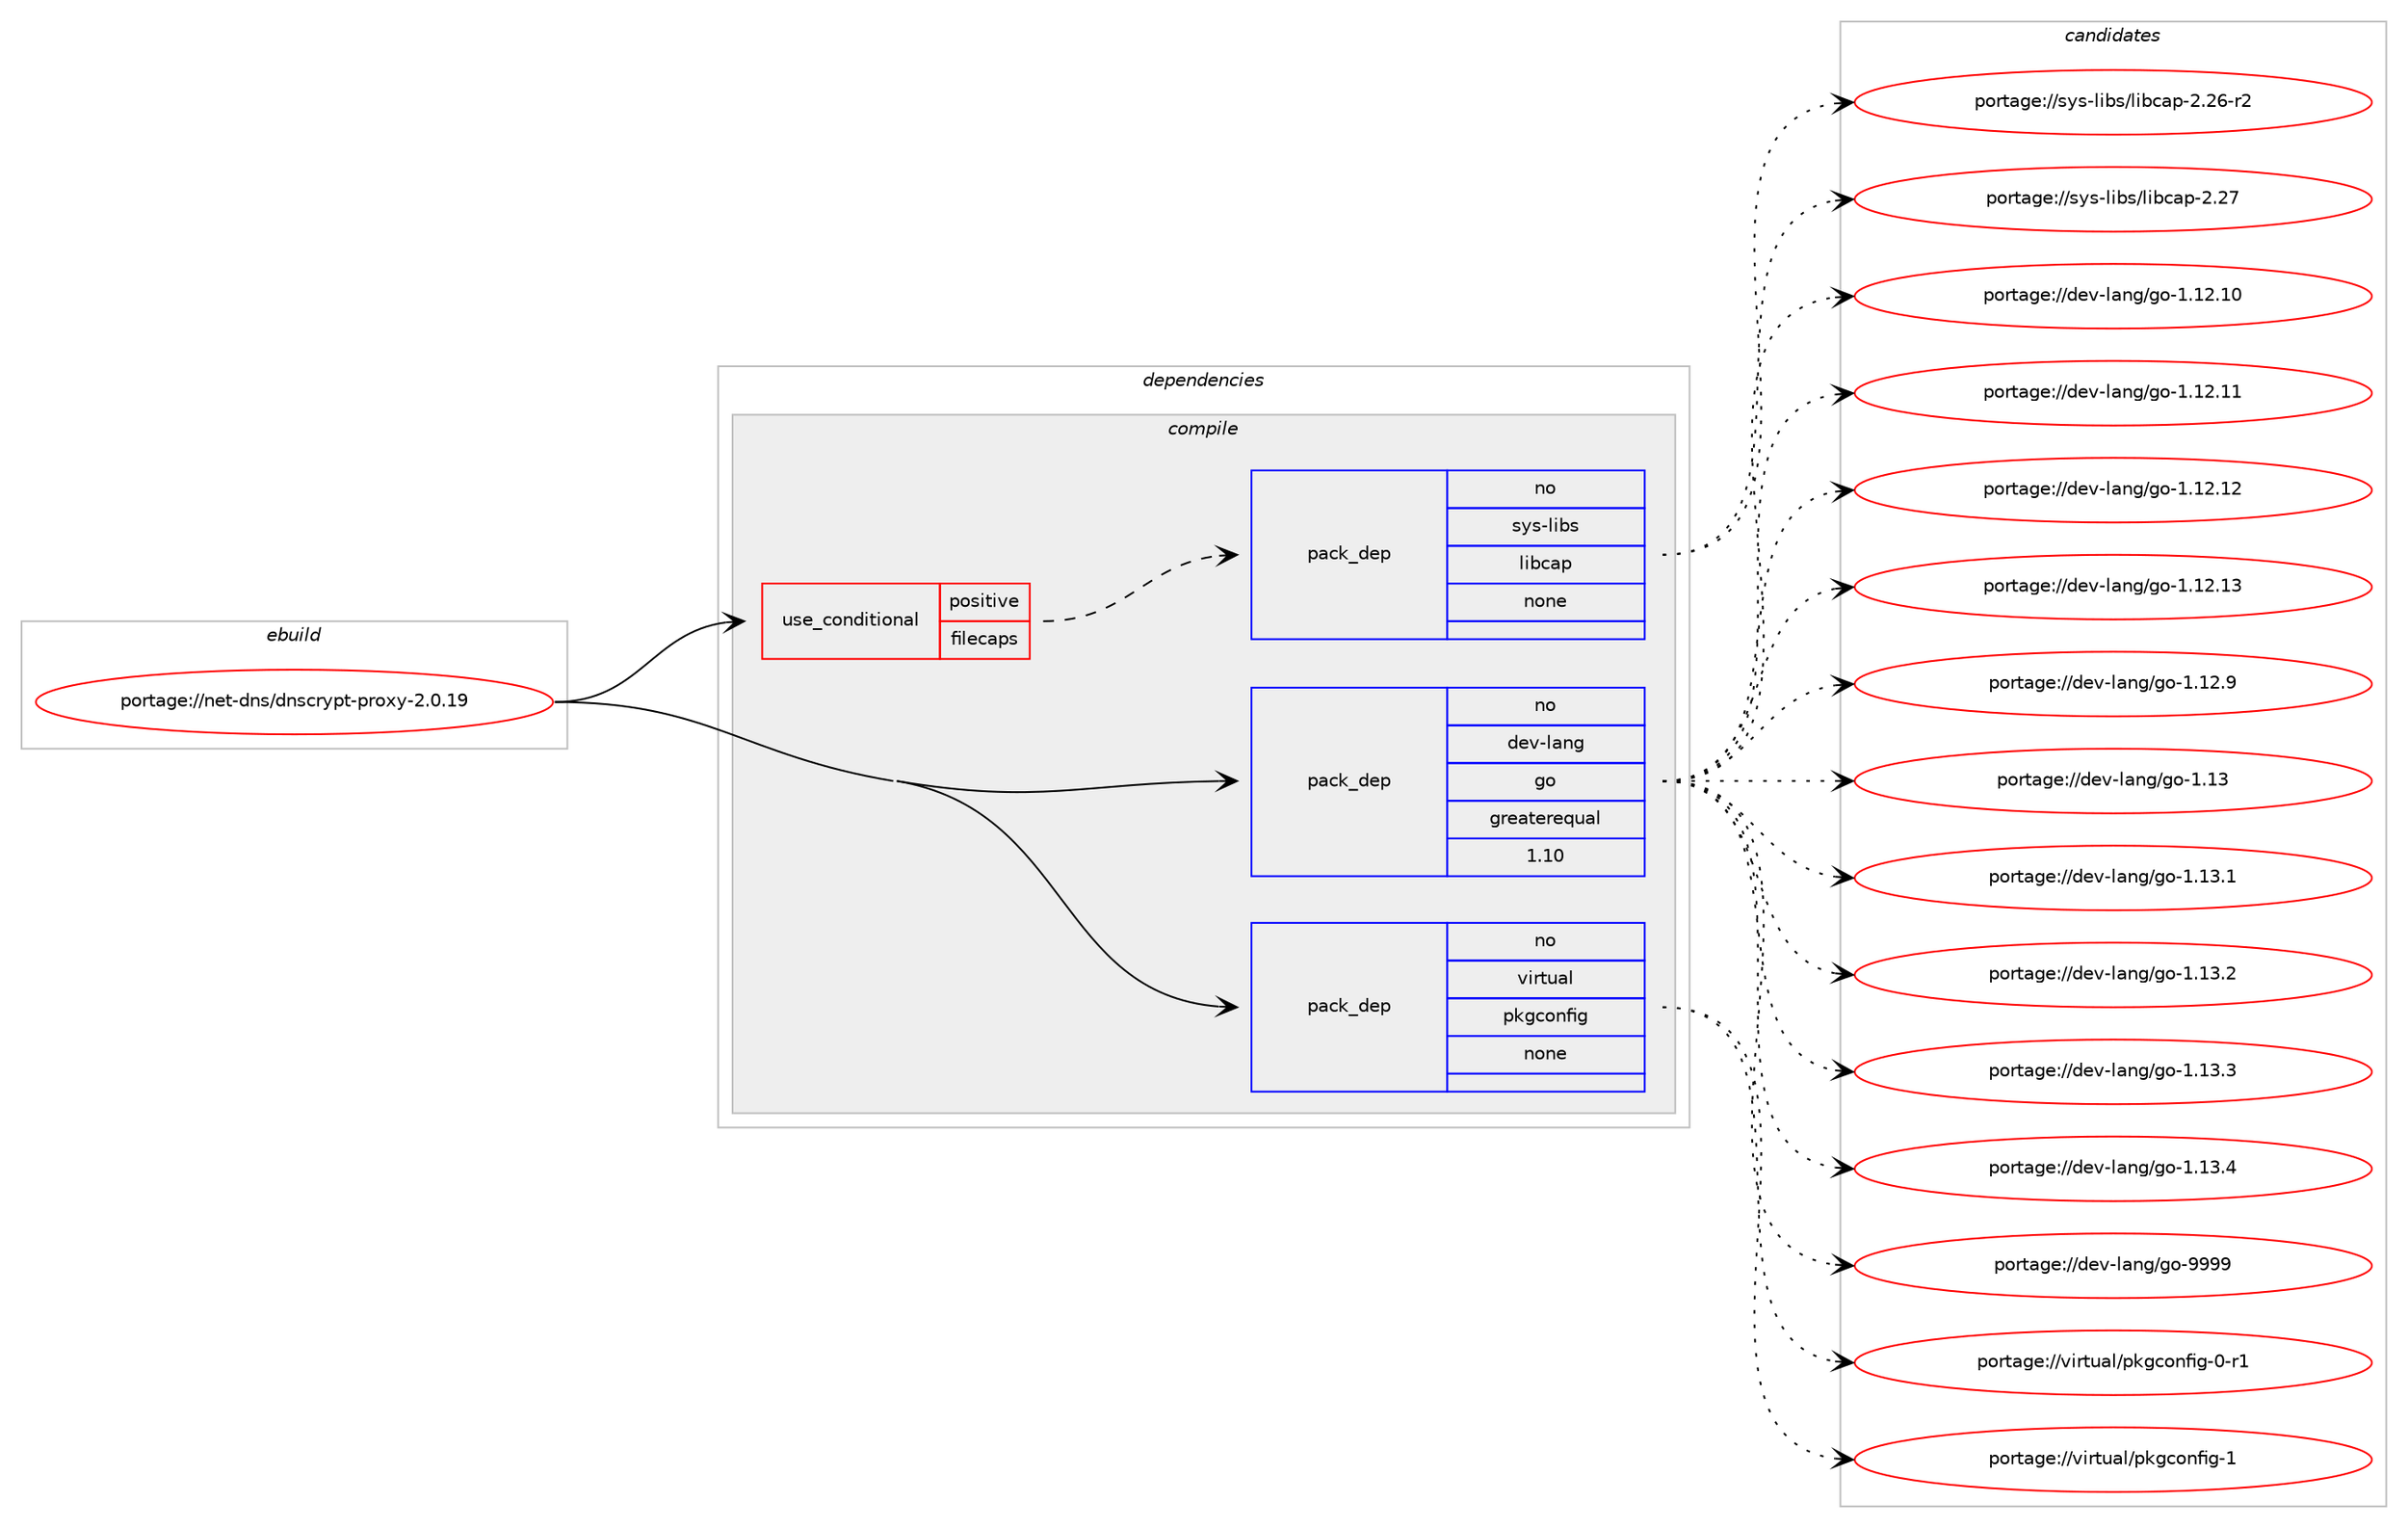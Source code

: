 digraph prolog {

# *************
# Graph options
# *************

newrank=true;
concentrate=true;
compound=true;
graph [rankdir=LR,fontname=Helvetica,fontsize=10,ranksep=1.5];#, ranksep=2.5, nodesep=0.2];
edge  [arrowhead=vee];
node  [fontname=Helvetica,fontsize=10];

# **********
# The ebuild
# **********

subgraph cluster_leftcol {
color=gray;
rank=same;
label=<<i>ebuild</i>>;
id [label="portage://net-dns/dnscrypt-proxy-2.0.19", color=red, width=4, href="../net-dns/dnscrypt-proxy-2.0.19.svg"];
}

# ****************
# The dependencies
# ****************

subgraph cluster_midcol {
color=gray;
label=<<i>dependencies</i>>;
subgraph cluster_compile {
fillcolor="#eeeeee";
style=filled;
label=<<i>compile</i>>;
subgraph cond87613 {
dependency350882 [label=<<TABLE BORDER="0" CELLBORDER="1" CELLSPACING="0" CELLPADDING="4"><TR><TD ROWSPAN="3" CELLPADDING="10">use_conditional</TD></TR><TR><TD>positive</TD></TR><TR><TD>filecaps</TD></TR></TABLE>>, shape=none, color=red];
subgraph pack257477 {
dependency350883 [label=<<TABLE BORDER="0" CELLBORDER="1" CELLSPACING="0" CELLPADDING="4" WIDTH="220"><TR><TD ROWSPAN="6" CELLPADDING="30">pack_dep</TD></TR><TR><TD WIDTH="110">no</TD></TR><TR><TD>sys-libs</TD></TR><TR><TD>libcap</TD></TR><TR><TD>none</TD></TR><TR><TD></TD></TR></TABLE>>, shape=none, color=blue];
}
dependency350882:e -> dependency350883:w [weight=20,style="dashed",arrowhead="vee"];
}
id:e -> dependency350882:w [weight=20,style="solid",arrowhead="vee"];
subgraph pack257478 {
dependency350884 [label=<<TABLE BORDER="0" CELLBORDER="1" CELLSPACING="0" CELLPADDING="4" WIDTH="220"><TR><TD ROWSPAN="6" CELLPADDING="30">pack_dep</TD></TR><TR><TD WIDTH="110">no</TD></TR><TR><TD>dev-lang</TD></TR><TR><TD>go</TD></TR><TR><TD>greaterequal</TD></TR><TR><TD>1.10</TD></TR></TABLE>>, shape=none, color=blue];
}
id:e -> dependency350884:w [weight=20,style="solid",arrowhead="vee"];
subgraph pack257479 {
dependency350885 [label=<<TABLE BORDER="0" CELLBORDER="1" CELLSPACING="0" CELLPADDING="4" WIDTH="220"><TR><TD ROWSPAN="6" CELLPADDING="30">pack_dep</TD></TR><TR><TD WIDTH="110">no</TD></TR><TR><TD>virtual</TD></TR><TR><TD>pkgconfig</TD></TR><TR><TD>none</TD></TR><TR><TD></TD></TR></TABLE>>, shape=none, color=blue];
}
id:e -> dependency350885:w [weight=20,style="solid",arrowhead="vee"];
}
subgraph cluster_compileandrun {
fillcolor="#eeeeee";
style=filled;
label=<<i>compile and run</i>>;
}
subgraph cluster_run {
fillcolor="#eeeeee";
style=filled;
label=<<i>run</i>>;
}
}

# **************
# The candidates
# **************

subgraph cluster_choices {
rank=same;
color=gray;
label=<<i>candidates</i>>;

subgraph choice257477 {
color=black;
nodesep=1;
choiceportage11512111545108105981154710810598999711245504650544511450 [label="portage://sys-libs/libcap-2.26-r2", color=red, width=4,href="../sys-libs/libcap-2.26-r2.svg"];
choiceportage1151211154510810598115471081059899971124550465055 [label="portage://sys-libs/libcap-2.27", color=red, width=4,href="../sys-libs/libcap-2.27.svg"];
dependency350883:e -> choiceportage11512111545108105981154710810598999711245504650544511450:w [style=dotted,weight="100"];
dependency350883:e -> choiceportage1151211154510810598115471081059899971124550465055:w [style=dotted,weight="100"];
}
subgraph choice257478 {
color=black;
nodesep=1;
choiceportage1001011184510897110103471031114549464950464948 [label="portage://dev-lang/go-1.12.10", color=red, width=4,href="../dev-lang/go-1.12.10.svg"];
choiceportage1001011184510897110103471031114549464950464949 [label="portage://dev-lang/go-1.12.11", color=red, width=4,href="../dev-lang/go-1.12.11.svg"];
choiceportage1001011184510897110103471031114549464950464950 [label="portage://dev-lang/go-1.12.12", color=red, width=4,href="../dev-lang/go-1.12.12.svg"];
choiceportage1001011184510897110103471031114549464950464951 [label="portage://dev-lang/go-1.12.13", color=red, width=4,href="../dev-lang/go-1.12.13.svg"];
choiceportage10010111845108971101034710311145494649504657 [label="portage://dev-lang/go-1.12.9", color=red, width=4,href="../dev-lang/go-1.12.9.svg"];
choiceportage1001011184510897110103471031114549464951 [label="portage://dev-lang/go-1.13", color=red, width=4,href="../dev-lang/go-1.13.svg"];
choiceportage10010111845108971101034710311145494649514649 [label="portage://dev-lang/go-1.13.1", color=red, width=4,href="../dev-lang/go-1.13.1.svg"];
choiceportage10010111845108971101034710311145494649514650 [label="portage://dev-lang/go-1.13.2", color=red, width=4,href="../dev-lang/go-1.13.2.svg"];
choiceportage10010111845108971101034710311145494649514651 [label="portage://dev-lang/go-1.13.3", color=red, width=4,href="../dev-lang/go-1.13.3.svg"];
choiceportage10010111845108971101034710311145494649514652 [label="portage://dev-lang/go-1.13.4", color=red, width=4,href="../dev-lang/go-1.13.4.svg"];
choiceportage1001011184510897110103471031114557575757 [label="portage://dev-lang/go-9999", color=red, width=4,href="../dev-lang/go-9999.svg"];
dependency350884:e -> choiceportage1001011184510897110103471031114549464950464948:w [style=dotted,weight="100"];
dependency350884:e -> choiceportage1001011184510897110103471031114549464950464949:w [style=dotted,weight="100"];
dependency350884:e -> choiceportage1001011184510897110103471031114549464950464950:w [style=dotted,weight="100"];
dependency350884:e -> choiceportage1001011184510897110103471031114549464950464951:w [style=dotted,weight="100"];
dependency350884:e -> choiceportage10010111845108971101034710311145494649504657:w [style=dotted,weight="100"];
dependency350884:e -> choiceportage1001011184510897110103471031114549464951:w [style=dotted,weight="100"];
dependency350884:e -> choiceportage10010111845108971101034710311145494649514649:w [style=dotted,weight="100"];
dependency350884:e -> choiceportage10010111845108971101034710311145494649514650:w [style=dotted,weight="100"];
dependency350884:e -> choiceportage10010111845108971101034710311145494649514651:w [style=dotted,weight="100"];
dependency350884:e -> choiceportage10010111845108971101034710311145494649514652:w [style=dotted,weight="100"];
dependency350884:e -> choiceportage1001011184510897110103471031114557575757:w [style=dotted,weight="100"];
}
subgraph choice257479 {
color=black;
nodesep=1;
choiceportage11810511411611797108471121071039911111010210510345484511449 [label="portage://virtual/pkgconfig-0-r1", color=red, width=4,href="../virtual/pkgconfig-0-r1.svg"];
choiceportage1181051141161179710847112107103991111101021051034549 [label="portage://virtual/pkgconfig-1", color=red, width=4,href="../virtual/pkgconfig-1.svg"];
dependency350885:e -> choiceportage11810511411611797108471121071039911111010210510345484511449:w [style=dotted,weight="100"];
dependency350885:e -> choiceportage1181051141161179710847112107103991111101021051034549:w [style=dotted,weight="100"];
}
}

}
